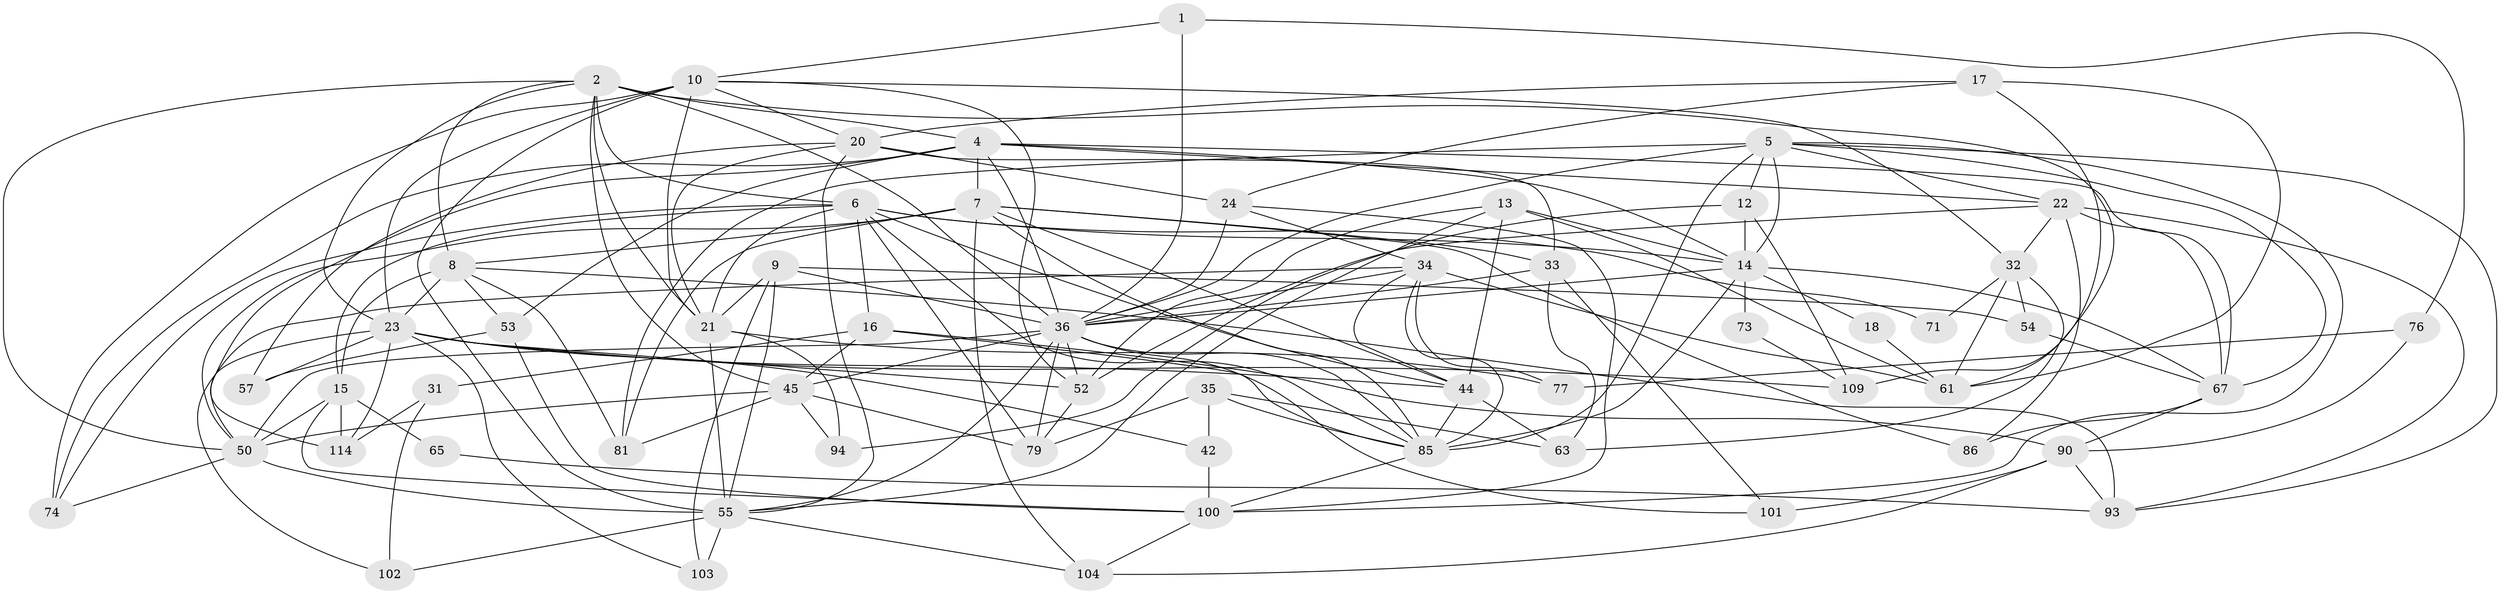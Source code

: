 // original degree distribution, {3: 0.3050847457627119, 4: 0.2627118644067797, 5: 0.1440677966101695, 6: 0.11864406779661017, 2: 0.11864406779661017, 7: 0.0423728813559322, 8: 0.00847457627118644}
// Generated by graph-tools (version 1.1) at 2025/14/03/09/25 04:14:57]
// undirected, 59 vertices, 166 edges
graph export_dot {
graph [start="1"]
  node [color=gray90,style=filled];
  1;
  2 [super="+3"];
  4 [super="+11+39"];
  5 [super="+46+25"];
  6 [super="+83+19"];
  7 [super="+28+38"];
  8 [super="+59"];
  9 [super="+99"];
  10 [super="+43"];
  12 [super="+89"];
  13 [super="+48"];
  14 [super="+49+111"];
  15 [super="+37"];
  16 [super="+58"];
  17;
  18;
  20 [super="+27+29"];
  21 [super="+30"];
  22;
  23 [super="+26+68"];
  24 [super="+56"];
  31;
  32 [super="+72"];
  33 [super="+66"];
  34 [super="+69+41"];
  35;
  36 [super="+116+51+91"];
  42;
  44 [super="+87"];
  45 [super="+62"];
  50 [super="+105+75"];
  52 [super="+84"];
  53;
  54;
  55 [super="+60"];
  57;
  61;
  63;
  65;
  67 [super="+78"];
  71;
  73;
  74;
  76;
  77;
  79;
  81;
  85 [super="+96+108"];
  86;
  90;
  93 [super="+117"];
  94;
  100 [super="+112"];
  101;
  102;
  103 [super="+110"];
  104;
  109;
  114;
  1 -- 76;
  1 -- 36;
  1 -- 10;
  2 -- 23;
  2 -- 45;
  2 -- 36 [weight=2];
  2 -- 4;
  2 -- 8;
  2 -- 61;
  2 -- 6 [weight=2];
  2 -- 50;
  2 -- 21;
  4 -- 114;
  4 -- 14;
  4 -- 67;
  4 -- 22;
  4 -- 36;
  4 -- 7;
  4 -- 74;
  4 -- 53;
  5 -- 22;
  5 -- 81;
  5 -- 100;
  5 -- 85 [weight=2];
  5 -- 93;
  5 -- 14;
  5 -- 67;
  5 -- 12;
  5 -- 36;
  6 -- 71;
  6 -- 44;
  6 -- 14;
  6 -- 15;
  6 -- 16;
  6 -- 79;
  6 -- 21;
  6 -- 74;
  6 -- 85;
  7 -- 85;
  7 -- 81;
  7 -- 86;
  7 -- 8;
  7 -- 33;
  7 -- 50;
  7 -- 104;
  7 -- 44;
  8 -- 81;
  8 -- 53;
  8 -- 15;
  8 -- 93;
  8 -- 23;
  9 -- 36 [weight=2];
  9 -- 54;
  9 -- 103;
  9 -- 21;
  9 -- 55;
  10 -- 74;
  10 -- 32;
  10 -- 21;
  10 -- 23 [weight=2];
  10 -- 52;
  10 -- 20;
  10 -- 55;
  12 -- 94;
  12 -- 109;
  12 -- 14;
  13 -- 52;
  13 -- 61;
  13 -- 14;
  13 -- 44;
  13 -- 55;
  14 -- 67;
  14 -- 18;
  14 -- 85 [weight=2];
  14 -- 73;
  14 -- 36;
  15 -- 114;
  15 -- 65;
  15 -- 100;
  15 -- 50;
  16 -- 45;
  16 -- 90;
  16 -- 85;
  16 -- 31;
  17 -- 61;
  17 -- 109;
  17 -- 20;
  17 -- 24;
  18 -- 61;
  20 -- 33 [weight=2];
  20 -- 57;
  20 -- 21;
  20 -- 24;
  20 -- 55;
  21 -- 55;
  21 -- 77;
  21 -- 94;
  22 -- 67;
  22 -- 86;
  22 -- 93;
  22 -- 32;
  22 -- 52;
  23 -- 42;
  23 -- 114;
  23 -- 102;
  23 -- 109;
  23 -- 103;
  23 -- 57;
  23 -- 44;
  23 -- 52;
  24 -- 36;
  24 -- 34;
  24 -- 100;
  31 -- 102;
  31 -- 114;
  32 -- 71 [weight=2];
  32 -- 54;
  32 -- 61;
  32 -- 63;
  33 -- 63;
  33 -- 36;
  33 -- 101;
  34 -- 77;
  34 -- 50;
  34 -- 36;
  34 -- 61;
  34 -- 44;
  34 -- 85;
  35 -- 79;
  35 -- 63;
  35 -- 42;
  35 -- 85;
  36 -- 50;
  36 -- 101;
  36 -- 52;
  36 -- 45;
  36 -- 79;
  36 -- 85;
  36 -- 55;
  42 -- 100;
  44 -- 63;
  44 -- 85;
  45 -- 79;
  45 -- 81;
  45 -- 94;
  45 -- 50;
  50 -- 74;
  50 -- 55;
  52 -- 79;
  53 -- 57;
  53 -- 100;
  54 -- 67;
  55 -- 104;
  55 -- 102;
  55 -- 103 [weight=2];
  65 -- 93;
  67 -- 86;
  67 -- 90;
  73 -- 109;
  76 -- 90;
  76 -- 77;
  85 -- 100;
  90 -- 104;
  90 -- 101;
  90 -- 93;
  100 -- 104;
}
